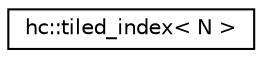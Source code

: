 digraph "Graphical Class Hierarchy"
{
  edge [fontname="Helvetica",fontsize="10",labelfontname="Helvetica",labelfontsize="10"];
  node [fontname="Helvetica",fontsize="10",shape=record];
  rankdir="LR";
  Node1 [label="hc::tiled_index\< N \>",height=0.2,width=0.4,color="black", fillcolor="white", style="filled",URL="$classhc_1_1tiled__index.html",tooltip="Represents a set of related indices subdivided into 1-, 2-, or 3-dimensional tiles. "];
}
